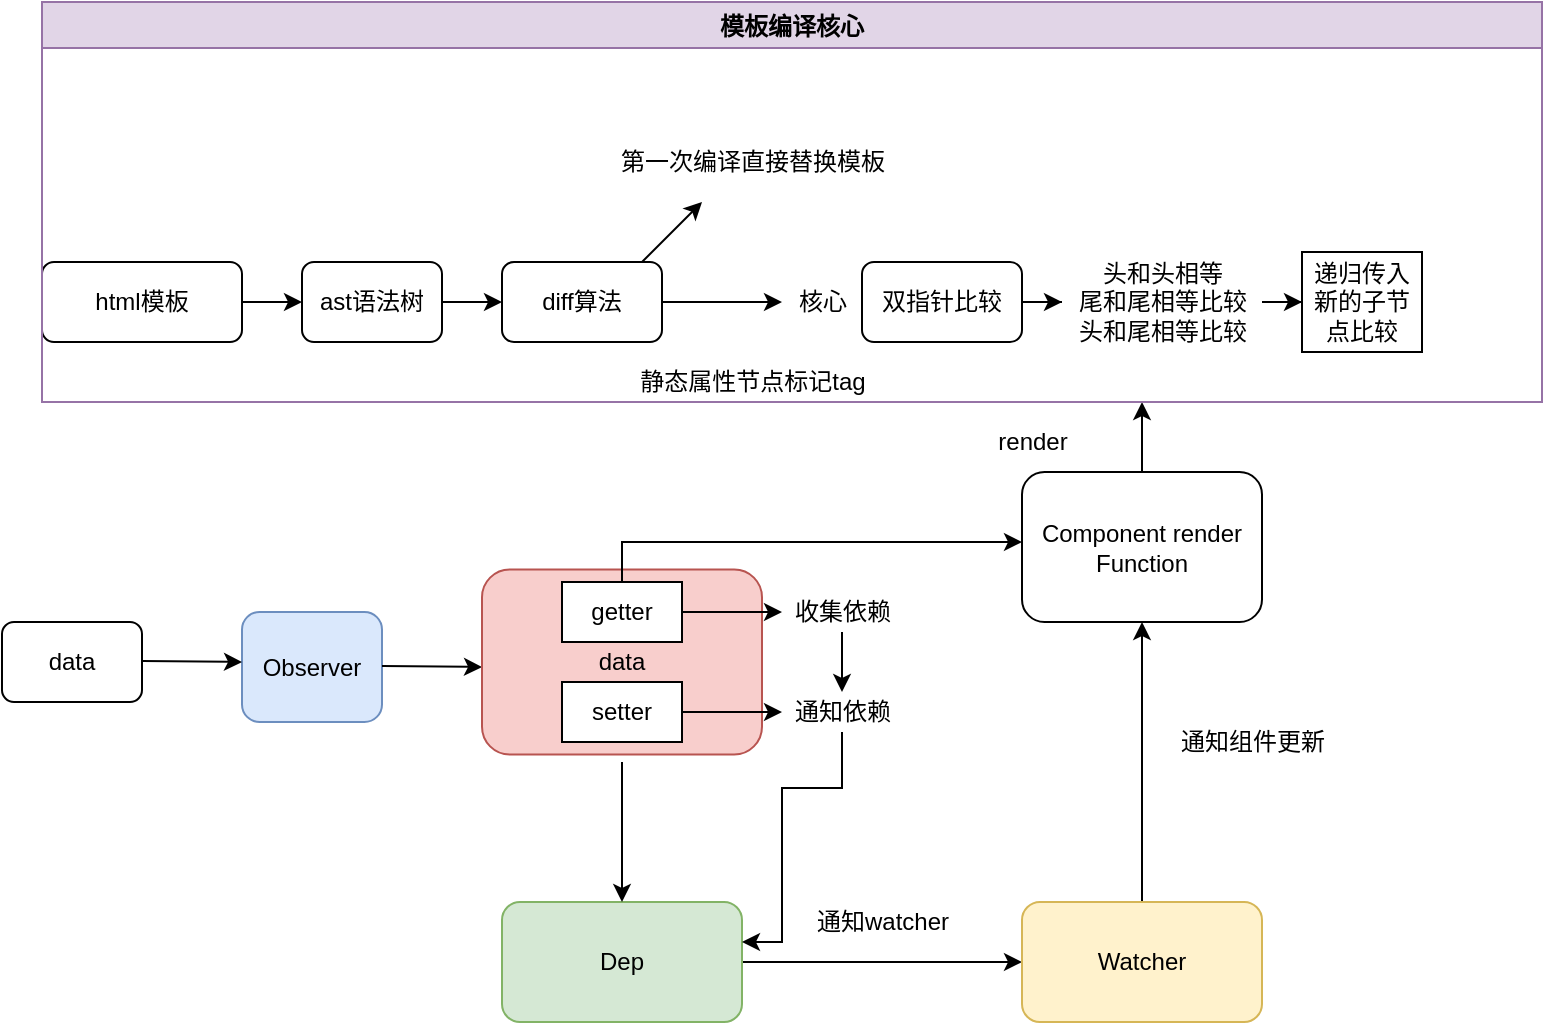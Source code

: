 <mxfile version="14.8.1" type="github">
  <diagram id="C5RBs43oDa-KdzZeNtuy" name="Page-1">
    <mxGraphModel dx="1422" dy="1882" grid="1" gridSize="10" guides="1" tooltips="1" connect="1" arrows="1" fold="1" page="1" pageScale="1" pageWidth="827" pageHeight="1169" math="0" shadow="0">
      <root>
        <mxCell id="WIyWlLk6GJQsqaUBKTNV-0" />
        <mxCell id="WIyWlLk6GJQsqaUBKTNV-1" parent="WIyWlLk6GJQsqaUBKTNV-0" />
        <mxCell id="fFVUwz87gNjQ-5RxR4vc-0" value="data" style="rounded=1;whiteSpace=wrap;html=1;" vertex="1" parent="WIyWlLk6GJQsqaUBKTNV-1">
          <mxGeometry x="10" y="300" width="70" height="40" as="geometry" />
        </mxCell>
        <mxCell id="fFVUwz87gNjQ-5RxR4vc-2" value="&lt;span style=&quot;white-space: pre&quot;&gt;O&lt;/span&gt;bserver" style="rounded=1;whiteSpace=wrap;html=1;arcSize=16;fillColor=#dae8fc;strokeColor=#6c8ebf;" vertex="1" parent="WIyWlLk6GJQsqaUBKTNV-1">
          <mxGeometry x="130" y="295" width="70" height="55" as="geometry" />
        </mxCell>
        <mxCell id="fFVUwz87gNjQ-5RxR4vc-5" value="" style="endArrow=classic;html=1;" edge="1" parent="WIyWlLk6GJQsqaUBKTNV-1">
          <mxGeometry width="50" height="50" relative="1" as="geometry">
            <mxPoint x="80" y="319.5" as="sourcePoint" />
            <mxPoint x="130" y="320" as="targetPoint" />
          </mxGeometry>
        </mxCell>
        <mxCell id="fFVUwz87gNjQ-5RxR4vc-9" value="" style="endArrow=classic;html=1;" edge="1" parent="WIyWlLk6GJQsqaUBKTNV-1">
          <mxGeometry width="50" height="50" relative="1" as="geometry">
            <mxPoint x="200" y="322" as="sourcePoint" />
            <mxPoint x="250" y="322.5" as="targetPoint" />
          </mxGeometry>
        </mxCell>
        <object label="data" id="fFVUwz87gNjQ-5RxR4vc-10">
          <mxCell style="rounded=1;whiteSpace=wrap;html=1;fillColor=#f8cecc;strokeColor=#b85450;" vertex="1" parent="WIyWlLk6GJQsqaUBKTNV-1">
            <mxGeometry x="250" y="273.75" width="140" height="92.5" as="geometry" />
          </mxCell>
        </object>
        <mxCell id="fFVUwz87gNjQ-5RxR4vc-27" style="edgeStyle=orthogonalEdgeStyle;rounded=0;orthogonalLoop=1;jettySize=auto;html=1;" edge="1" parent="WIyWlLk6GJQsqaUBKTNV-1" source="fFVUwz87gNjQ-5RxR4vc-11">
          <mxGeometry relative="1" as="geometry">
            <mxPoint x="520" y="260" as="targetPoint" />
            <Array as="points">
              <mxPoint x="320" y="260" />
              <mxPoint x="520" y="260" />
            </Array>
          </mxGeometry>
        </mxCell>
        <mxCell id="fFVUwz87gNjQ-5RxR4vc-11" value="getter" style="rounded=0;whiteSpace=wrap;html=1;" vertex="1" parent="WIyWlLk6GJQsqaUBKTNV-1">
          <mxGeometry x="290" y="280" width="60" height="30" as="geometry" />
        </mxCell>
        <mxCell id="fFVUwz87gNjQ-5RxR4vc-20" style="edgeStyle=orthogonalEdgeStyle;rounded=0;orthogonalLoop=1;jettySize=auto;html=1;" edge="1" parent="WIyWlLk6GJQsqaUBKTNV-1" source="fFVUwz87gNjQ-5RxR4vc-12">
          <mxGeometry relative="1" as="geometry">
            <mxPoint x="400" y="345" as="targetPoint" />
          </mxGeometry>
        </mxCell>
        <mxCell id="fFVUwz87gNjQ-5RxR4vc-12" value="setter" style="rounded=0;whiteSpace=wrap;html=1;" vertex="1" parent="WIyWlLk6GJQsqaUBKTNV-1">
          <mxGeometry x="290" y="330" width="60" height="30" as="geometry" />
        </mxCell>
        <mxCell id="fFVUwz87gNjQ-5RxR4vc-23" style="edgeStyle=orthogonalEdgeStyle;rounded=0;orthogonalLoop=1;jettySize=auto;html=1;entryX=0;entryY=0.5;entryDx=0;entryDy=0;" edge="1" parent="WIyWlLk6GJQsqaUBKTNV-1" source="fFVUwz87gNjQ-5RxR4vc-15" target="fFVUwz87gNjQ-5RxR4vc-22">
          <mxGeometry relative="1" as="geometry" />
        </mxCell>
        <mxCell id="fFVUwz87gNjQ-5RxR4vc-15" value="Dep" style="rounded=1;whiteSpace=wrap;html=1;fillColor=#d5e8d4;strokeColor=#82b366;" vertex="1" parent="WIyWlLk6GJQsqaUBKTNV-1">
          <mxGeometry x="260" y="440" width="120" height="60" as="geometry" />
        </mxCell>
        <mxCell id="fFVUwz87gNjQ-5RxR4vc-16" value="" style="endArrow=classic;html=1;entryX=0.5;entryY=0;entryDx=0;entryDy=0;" edge="1" parent="WIyWlLk6GJQsqaUBKTNV-1" target="fFVUwz87gNjQ-5RxR4vc-15">
          <mxGeometry width="50" height="50" relative="1" as="geometry">
            <mxPoint x="320" y="370" as="sourcePoint" />
            <mxPoint x="440" y="340" as="targetPoint" />
          </mxGeometry>
        </mxCell>
        <mxCell id="fFVUwz87gNjQ-5RxR4vc-19" style="edgeStyle=orthogonalEdgeStyle;rounded=0;orthogonalLoop=1;jettySize=auto;html=1;exitX=0.5;exitY=1;exitDx=0;exitDy=0;exitPerimeter=0;" edge="1" parent="WIyWlLk6GJQsqaUBKTNV-1" source="fFVUwz87gNjQ-5RxR4vc-21">
          <mxGeometry relative="1" as="geometry">
            <mxPoint x="380" y="460" as="targetPoint" />
            <mxPoint x="430" y="380" as="sourcePoint" />
            <Array as="points">
              <mxPoint x="430" y="383" />
              <mxPoint x="400" y="383" />
              <mxPoint x="400" y="460" />
            </Array>
          </mxGeometry>
        </mxCell>
        <mxCell id="fFVUwz87gNjQ-5RxR4vc-26" value="" style="edgeStyle=orthogonalEdgeStyle;rounded=0;orthogonalLoop=1;jettySize=auto;html=1;" edge="1" parent="WIyWlLk6GJQsqaUBKTNV-1" source="fFVUwz87gNjQ-5RxR4vc-17" target="fFVUwz87gNjQ-5RxR4vc-21">
          <mxGeometry relative="1" as="geometry" />
        </mxCell>
        <mxCell id="fFVUwz87gNjQ-5RxR4vc-17" value="收集依赖" style="text;html=1;resizable=0;autosize=1;align=center;verticalAlign=middle;points=[];fillColor=none;strokeColor=none;rounded=0;" vertex="1" parent="WIyWlLk6GJQsqaUBKTNV-1">
          <mxGeometry x="400" y="285" width="60" height="20" as="geometry" />
        </mxCell>
        <mxCell id="fFVUwz87gNjQ-5RxR4vc-18" value="" style="endArrow=classic;html=1;" edge="1" parent="WIyWlLk6GJQsqaUBKTNV-1" target="fFVUwz87gNjQ-5RxR4vc-17">
          <mxGeometry width="50" height="50" relative="1" as="geometry">
            <mxPoint x="350" y="295" as="sourcePoint" />
            <mxPoint x="400" y="245" as="targetPoint" />
          </mxGeometry>
        </mxCell>
        <mxCell id="fFVUwz87gNjQ-5RxR4vc-21" value="通知依赖" style="text;html=1;align=center;verticalAlign=middle;resizable=0;points=[];autosize=1;strokeColor=none;" vertex="1" parent="WIyWlLk6GJQsqaUBKTNV-1">
          <mxGeometry x="400" y="335" width="60" height="20" as="geometry" />
        </mxCell>
        <mxCell id="fFVUwz87gNjQ-5RxR4vc-28" style="edgeStyle=orthogonalEdgeStyle;rounded=0;orthogonalLoop=1;jettySize=auto;html=1;entryX=0.5;entryY=1;entryDx=0;entryDy=0;" edge="1" parent="WIyWlLk6GJQsqaUBKTNV-1" source="fFVUwz87gNjQ-5RxR4vc-22" target="fFVUwz87gNjQ-5RxR4vc-25">
          <mxGeometry relative="1" as="geometry" />
        </mxCell>
        <mxCell id="fFVUwz87gNjQ-5RxR4vc-22" value="Watcher" style="rounded=1;whiteSpace=wrap;html=1;fillColor=#fff2cc;strokeColor=#d6b656;" vertex="1" parent="WIyWlLk6GJQsqaUBKTNV-1">
          <mxGeometry x="520" y="440" width="120" height="60" as="geometry" />
        </mxCell>
        <mxCell id="fFVUwz87gNjQ-5RxR4vc-24" value="通知watcher" style="text;html=1;align=center;verticalAlign=middle;resizable=0;points=[];autosize=1;strokeColor=none;" vertex="1" parent="WIyWlLk6GJQsqaUBKTNV-1">
          <mxGeometry x="410" y="440" width="80" height="20" as="geometry" />
        </mxCell>
        <mxCell id="fFVUwz87gNjQ-5RxR4vc-30" style="edgeStyle=orthogonalEdgeStyle;rounded=0;orthogonalLoop=1;jettySize=auto;html=1;" edge="1" parent="WIyWlLk6GJQsqaUBKTNV-1" source="fFVUwz87gNjQ-5RxR4vc-25">
          <mxGeometry relative="1" as="geometry">
            <mxPoint x="580" y="190" as="targetPoint" />
          </mxGeometry>
        </mxCell>
        <mxCell id="fFVUwz87gNjQ-5RxR4vc-25" value="Component render Function" style="rounded=1;whiteSpace=wrap;html=1;" vertex="1" parent="WIyWlLk6GJQsqaUBKTNV-1">
          <mxGeometry x="520" y="225" width="120" height="75" as="geometry" />
        </mxCell>
        <mxCell id="fFVUwz87gNjQ-5RxR4vc-29" value="通知组件更新" style="text;html=1;align=center;verticalAlign=middle;resizable=0;points=[];autosize=1;strokeColor=none;" vertex="1" parent="WIyWlLk6GJQsqaUBKTNV-1">
          <mxGeometry x="590" y="350" width="90" height="20" as="geometry" />
        </mxCell>
        <mxCell id="fFVUwz87gNjQ-5RxR4vc-31" value="ast语法树" style="rounded=1;whiteSpace=wrap;html=1;" vertex="1" parent="WIyWlLk6GJQsqaUBKTNV-1">
          <mxGeometry x="160" y="120" width="70" height="40" as="geometry" />
        </mxCell>
        <mxCell id="fFVUwz87gNjQ-5RxR4vc-32" value="render" style="text;html=1;align=center;verticalAlign=middle;resizable=0;points=[];autosize=1;strokeColor=none;" vertex="1" parent="WIyWlLk6GJQsqaUBKTNV-1">
          <mxGeometry x="500" y="200" width="50" height="20" as="geometry" />
        </mxCell>
        <mxCell id="fFVUwz87gNjQ-5RxR4vc-34" value="" style="edgeStyle=orthogonalEdgeStyle;rounded=0;orthogonalLoop=1;jettySize=auto;html=1;" edge="1" parent="WIyWlLk6GJQsqaUBKTNV-1" source="fFVUwz87gNjQ-5RxR4vc-33" target="fFVUwz87gNjQ-5RxR4vc-31">
          <mxGeometry relative="1" as="geometry" />
        </mxCell>
        <mxCell id="fFVUwz87gNjQ-5RxR4vc-33" value="html模板" style="rounded=1;whiteSpace=wrap;html=1;" vertex="1" parent="WIyWlLk6GJQsqaUBKTNV-1">
          <mxGeometry x="30" y="120" width="100" height="40" as="geometry" />
        </mxCell>
        <mxCell id="fFVUwz87gNjQ-5RxR4vc-44" value="" style="edgeStyle=orthogonalEdgeStyle;rounded=0;orthogonalLoop=1;jettySize=auto;html=1;" edge="1" parent="WIyWlLk6GJQsqaUBKTNV-1" source="fFVUwz87gNjQ-5RxR4vc-35">
          <mxGeometry relative="1" as="geometry">
            <mxPoint x="400" y="140" as="targetPoint" />
          </mxGeometry>
        </mxCell>
        <mxCell id="fFVUwz87gNjQ-5RxR4vc-35" value="diff算法" style="rounded=1;whiteSpace=wrap;html=1;" vertex="1" parent="WIyWlLk6GJQsqaUBKTNV-1">
          <mxGeometry x="260" y="120" width="80" height="40" as="geometry" />
        </mxCell>
        <mxCell id="fFVUwz87gNjQ-5RxR4vc-38" value="" style="endArrow=classic;html=1;entryX=0;entryY=0.5;entryDx=0;entryDy=0;" edge="1" parent="WIyWlLk6GJQsqaUBKTNV-1" target="fFVUwz87gNjQ-5RxR4vc-35">
          <mxGeometry width="50" height="50" relative="1" as="geometry">
            <mxPoint x="230" y="140" as="sourcePoint" />
            <mxPoint x="280" y="90" as="targetPoint" />
          </mxGeometry>
        </mxCell>
        <mxCell id="fFVUwz87gNjQ-5RxR4vc-40" value="" style="endArrow=classic;html=1;" edge="1" parent="WIyWlLk6GJQsqaUBKTNV-1">
          <mxGeometry width="50" height="50" relative="1" as="geometry">
            <mxPoint x="330" y="120" as="sourcePoint" />
            <mxPoint x="360" y="90" as="targetPoint" />
          </mxGeometry>
        </mxCell>
        <mxCell id="fFVUwz87gNjQ-5RxR4vc-41" value="第一次编译直接替换模板" style="text;html=1;align=center;verticalAlign=middle;resizable=0;points=[];autosize=1;strokeColor=none;" vertex="1" parent="WIyWlLk6GJQsqaUBKTNV-1">
          <mxGeometry x="310" y="60" width="150" height="20" as="geometry" />
        </mxCell>
        <mxCell id="fFVUwz87gNjQ-5RxR4vc-47" value="静态属性节点标记tag" style="text;html=1;align=center;verticalAlign=middle;resizable=0;points=[];autosize=1;strokeColor=none;" vertex="1" parent="WIyWlLk6GJQsqaUBKTNV-1">
          <mxGeometry x="320" y="170" width="130" height="20" as="geometry" />
        </mxCell>
        <mxCell id="fFVUwz87gNjQ-5RxR4vc-48" value="核心" style="text;html=1;align=center;verticalAlign=middle;resizable=0;points=[];autosize=1;strokeColor=none;" vertex="1" parent="WIyWlLk6GJQsqaUBKTNV-1">
          <mxGeometry x="400" y="130" width="40" height="20" as="geometry" />
        </mxCell>
        <mxCell id="fFVUwz87gNjQ-5RxR4vc-54" value="" style="edgeStyle=orthogonalEdgeStyle;rounded=0;orthogonalLoop=1;jettySize=auto;html=1;" edge="1" parent="WIyWlLk6GJQsqaUBKTNV-1" source="fFVUwz87gNjQ-5RxR4vc-50" target="fFVUwz87gNjQ-5RxR4vc-53">
          <mxGeometry relative="1" as="geometry" />
        </mxCell>
        <mxCell id="fFVUwz87gNjQ-5RxR4vc-50" value="双指针比较" style="rounded=1;whiteSpace=wrap;html=1;" vertex="1" parent="WIyWlLk6GJQsqaUBKTNV-1">
          <mxGeometry x="440" y="120" width="80" height="40" as="geometry" />
        </mxCell>
        <mxCell id="fFVUwz87gNjQ-5RxR4vc-56" value="" style="edgeStyle=orthogonalEdgeStyle;rounded=0;orthogonalLoop=1;jettySize=auto;html=1;" edge="1" parent="WIyWlLk6GJQsqaUBKTNV-1" source="fFVUwz87gNjQ-5RxR4vc-53" target="fFVUwz87gNjQ-5RxR4vc-55">
          <mxGeometry relative="1" as="geometry" />
        </mxCell>
        <mxCell id="fFVUwz87gNjQ-5RxR4vc-53" value="头和头相等&lt;br&gt;尾和尾相等比较&lt;br&gt;头和尾相等比较" style="text;html=1;align=center;verticalAlign=middle;resizable=0;points=[];autosize=1;strokeColor=none;" vertex="1" parent="WIyWlLk6GJQsqaUBKTNV-1">
          <mxGeometry x="540" y="115" width="100" height="50" as="geometry" />
        </mxCell>
        <mxCell id="fFVUwz87gNjQ-5RxR4vc-55" value="递归传入新的子节点比较" style="whiteSpace=wrap;html=1;" vertex="1" parent="WIyWlLk6GJQsqaUBKTNV-1">
          <mxGeometry x="660" y="115" width="60" height="50" as="geometry" />
        </mxCell>
        <mxCell id="fFVUwz87gNjQ-5RxR4vc-57" value="模板编译核心" style="swimlane;fillColor=#e1d5e7;strokeColor=#9673a6;" vertex="1" parent="WIyWlLk6GJQsqaUBKTNV-1">
          <mxGeometry x="30" y="-10" width="750" height="200" as="geometry" />
        </mxCell>
      </root>
    </mxGraphModel>
  </diagram>
</mxfile>
